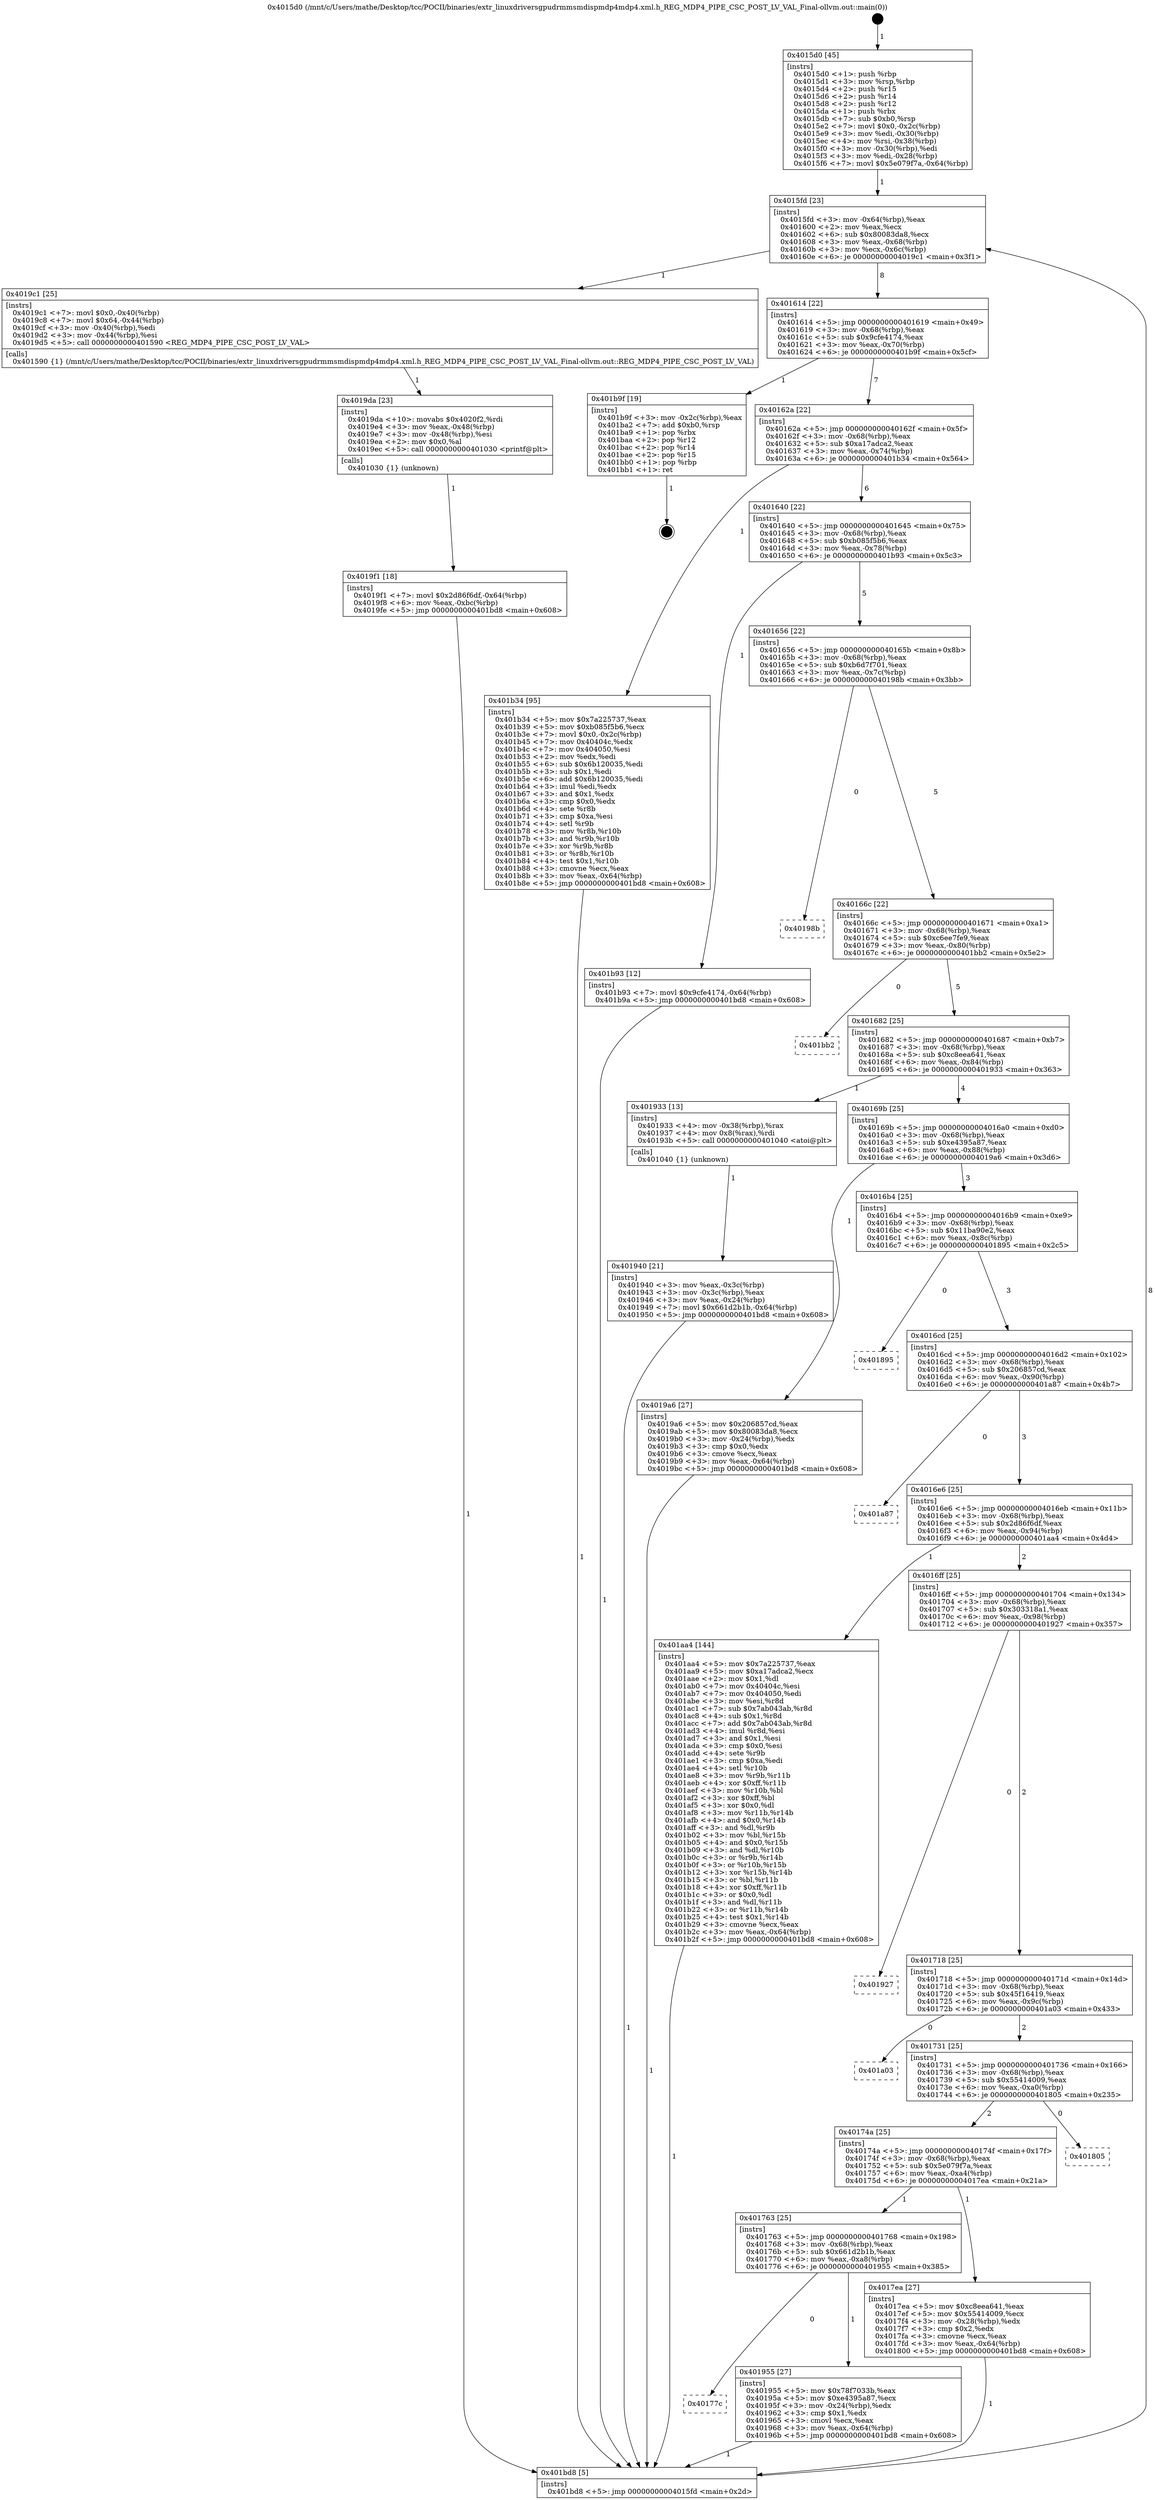 digraph "0x4015d0" {
  label = "0x4015d0 (/mnt/c/Users/mathe/Desktop/tcc/POCII/binaries/extr_linuxdriversgpudrmmsmdispmdp4mdp4.xml.h_REG_MDP4_PIPE_CSC_POST_LV_VAL_Final-ollvm.out::main(0))"
  labelloc = "t"
  node[shape=record]

  Entry [label="",width=0.3,height=0.3,shape=circle,fillcolor=black,style=filled]
  "0x4015fd" [label="{
     0x4015fd [23]\l
     | [instrs]\l
     &nbsp;&nbsp;0x4015fd \<+3\>: mov -0x64(%rbp),%eax\l
     &nbsp;&nbsp;0x401600 \<+2\>: mov %eax,%ecx\l
     &nbsp;&nbsp;0x401602 \<+6\>: sub $0x80083da8,%ecx\l
     &nbsp;&nbsp;0x401608 \<+3\>: mov %eax,-0x68(%rbp)\l
     &nbsp;&nbsp;0x40160b \<+3\>: mov %ecx,-0x6c(%rbp)\l
     &nbsp;&nbsp;0x40160e \<+6\>: je 00000000004019c1 \<main+0x3f1\>\l
  }"]
  "0x4019c1" [label="{
     0x4019c1 [25]\l
     | [instrs]\l
     &nbsp;&nbsp;0x4019c1 \<+7\>: movl $0x0,-0x40(%rbp)\l
     &nbsp;&nbsp;0x4019c8 \<+7\>: movl $0x64,-0x44(%rbp)\l
     &nbsp;&nbsp;0x4019cf \<+3\>: mov -0x40(%rbp),%edi\l
     &nbsp;&nbsp;0x4019d2 \<+3\>: mov -0x44(%rbp),%esi\l
     &nbsp;&nbsp;0x4019d5 \<+5\>: call 0000000000401590 \<REG_MDP4_PIPE_CSC_POST_LV_VAL\>\l
     | [calls]\l
     &nbsp;&nbsp;0x401590 \{1\} (/mnt/c/Users/mathe/Desktop/tcc/POCII/binaries/extr_linuxdriversgpudrmmsmdispmdp4mdp4.xml.h_REG_MDP4_PIPE_CSC_POST_LV_VAL_Final-ollvm.out::REG_MDP4_PIPE_CSC_POST_LV_VAL)\l
  }"]
  "0x401614" [label="{
     0x401614 [22]\l
     | [instrs]\l
     &nbsp;&nbsp;0x401614 \<+5\>: jmp 0000000000401619 \<main+0x49\>\l
     &nbsp;&nbsp;0x401619 \<+3\>: mov -0x68(%rbp),%eax\l
     &nbsp;&nbsp;0x40161c \<+5\>: sub $0x9cfe4174,%eax\l
     &nbsp;&nbsp;0x401621 \<+3\>: mov %eax,-0x70(%rbp)\l
     &nbsp;&nbsp;0x401624 \<+6\>: je 0000000000401b9f \<main+0x5cf\>\l
  }"]
  Exit [label="",width=0.3,height=0.3,shape=circle,fillcolor=black,style=filled,peripheries=2]
  "0x401b9f" [label="{
     0x401b9f [19]\l
     | [instrs]\l
     &nbsp;&nbsp;0x401b9f \<+3\>: mov -0x2c(%rbp),%eax\l
     &nbsp;&nbsp;0x401ba2 \<+7\>: add $0xb0,%rsp\l
     &nbsp;&nbsp;0x401ba9 \<+1\>: pop %rbx\l
     &nbsp;&nbsp;0x401baa \<+2\>: pop %r12\l
     &nbsp;&nbsp;0x401bac \<+2\>: pop %r14\l
     &nbsp;&nbsp;0x401bae \<+2\>: pop %r15\l
     &nbsp;&nbsp;0x401bb0 \<+1\>: pop %rbp\l
     &nbsp;&nbsp;0x401bb1 \<+1\>: ret\l
  }"]
  "0x40162a" [label="{
     0x40162a [22]\l
     | [instrs]\l
     &nbsp;&nbsp;0x40162a \<+5\>: jmp 000000000040162f \<main+0x5f\>\l
     &nbsp;&nbsp;0x40162f \<+3\>: mov -0x68(%rbp),%eax\l
     &nbsp;&nbsp;0x401632 \<+5\>: sub $0xa17adca2,%eax\l
     &nbsp;&nbsp;0x401637 \<+3\>: mov %eax,-0x74(%rbp)\l
     &nbsp;&nbsp;0x40163a \<+6\>: je 0000000000401b34 \<main+0x564\>\l
  }"]
  "0x4019f1" [label="{
     0x4019f1 [18]\l
     | [instrs]\l
     &nbsp;&nbsp;0x4019f1 \<+7\>: movl $0x2d86f6df,-0x64(%rbp)\l
     &nbsp;&nbsp;0x4019f8 \<+6\>: mov %eax,-0xbc(%rbp)\l
     &nbsp;&nbsp;0x4019fe \<+5\>: jmp 0000000000401bd8 \<main+0x608\>\l
  }"]
  "0x401b34" [label="{
     0x401b34 [95]\l
     | [instrs]\l
     &nbsp;&nbsp;0x401b34 \<+5\>: mov $0x7a225737,%eax\l
     &nbsp;&nbsp;0x401b39 \<+5\>: mov $0xb085f5b6,%ecx\l
     &nbsp;&nbsp;0x401b3e \<+7\>: movl $0x0,-0x2c(%rbp)\l
     &nbsp;&nbsp;0x401b45 \<+7\>: mov 0x40404c,%edx\l
     &nbsp;&nbsp;0x401b4c \<+7\>: mov 0x404050,%esi\l
     &nbsp;&nbsp;0x401b53 \<+2\>: mov %edx,%edi\l
     &nbsp;&nbsp;0x401b55 \<+6\>: sub $0x6b120035,%edi\l
     &nbsp;&nbsp;0x401b5b \<+3\>: sub $0x1,%edi\l
     &nbsp;&nbsp;0x401b5e \<+6\>: add $0x6b120035,%edi\l
     &nbsp;&nbsp;0x401b64 \<+3\>: imul %edi,%edx\l
     &nbsp;&nbsp;0x401b67 \<+3\>: and $0x1,%edx\l
     &nbsp;&nbsp;0x401b6a \<+3\>: cmp $0x0,%edx\l
     &nbsp;&nbsp;0x401b6d \<+4\>: sete %r8b\l
     &nbsp;&nbsp;0x401b71 \<+3\>: cmp $0xa,%esi\l
     &nbsp;&nbsp;0x401b74 \<+4\>: setl %r9b\l
     &nbsp;&nbsp;0x401b78 \<+3\>: mov %r8b,%r10b\l
     &nbsp;&nbsp;0x401b7b \<+3\>: and %r9b,%r10b\l
     &nbsp;&nbsp;0x401b7e \<+3\>: xor %r9b,%r8b\l
     &nbsp;&nbsp;0x401b81 \<+3\>: or %r8b,%r10b\l
     &nbsp;&nbsp;0x401b84 \<+4\>: test $0x1,%r10b\l
     &nbsp;&nbsp;0x401b88 \<+3\>: cmovne %ecx,%eax\l
     &nbsp;&nbsp;0x401b8b \<+3\>: mov %eax,-0x64(%rbp)\l
     &nbsp;&nbsp;0x401b8e \<+5\>: jmp 0000000000401bd8 \<main+0x608\>\l
  }"]
  "0x401640" [label="{
     0x401640 [22]\l
     | [instrs]\l
     &nbsp;&nbsp;0x401640 \<+5\>: jmp 0000000000401645 \<main+0x75\>\l
     &nbsp;&nbsp;0x401645 \<+3\>: mov -0x68(%rbp),%eax\l
     &nbsp;&nbsp;0x401648 \<+5\>: sub $0xb085f5b6,%eax\l
     &nbsp;&nbsp;0x40164d \<+3\>: mov %eax,-0x78(%rbp)\l
     &nbsp;&nbsp;0x401650 \<+6\>: je 0000000000401b93 \<main+0x5c3\>\l
  }"]
  "0x4019da" [label="{
     0x4019da [23]\l
     | [instrs]\l
     &nbsp;&nbsp;0x4019da \<+10\>: movabs $0x4020f2,%rdi\l
     &nbsp;&nbsp;0x4019e4 \<+3\>: mov %eax,-0x48(%rbp)\l
     &nbsp;&nbsp;0x4019e7 \<+3\>: mov -0x48(%rbp),%esi\l
     &nbsp;&nbsp;0x4019ea \<+2\>: mov $0x0,%al\l
     &nbsp;&nbsp;0x4019ec \<+5\>: call 0000000000401030 \<printf@plt\>\l
     | [calls]\l
     &nbsp;&nbsp;0x401030 \{1\} (unknown)\l
  }"]
  "0x401b93" [label="{
     0x401b93 [12]\l
     | [instrs]\l
     &nbsp;&nbsp;0x401b93 \<+7\>: movl $0x9cfe4174,-0x64(%rbp)\l
     &nbsp;&nbsp;0x401b9a \<+5\>: jmp 0000000000401bd8 \<main+0x608\>\l
  }"]
  "0x401656" [label="{
     0x401656 [22]\l
     | [instrs]\l
     &nbsp;&nbsp;0x401656 \<+5\>: jmp 000000000040165b \<main+0x8b\>\l
     &nbsp;&nbsp;0x40165b \<+3\>: mov -0x68(%rbp),%eax\l
     &nbsp;&nbsp;0x40165e \<+5\>: sub $0xb6d7f701,%eax\l
     &nbsp;&nbsp;0x401663 \<+3\>: mov %eax,-0x7c(%rbp)\l
     &nbsp;&nbsp;0x401666 \<+6\>: je 000000000040198b \<main+0x3bb\>\l
  }"]
  "0x40177c" [label="{
     0x40177c\l
  }", style=dashed]
  "0x40198b" [label="{
     0x40198b\l
  }", style=dashed]
  "0x40166c" [label="{
     0x40166c [22]\l
     | [instrs]\l
     &nbsp;&nbsp;0x40166c \<+5\>: jmp 0000000000401671 \<main+0xa1\>\l
     &nbsp;&nbsp;0x401671 \<+3\>: mov -0x68(%rbp),%eax\l
     &nbsp;&nbsp;0x401674 \<+5\>: sub $0xc6ee7fe9,%eax\l
     &nbsp;&nbsp;0x401679 \<+3\>: mov %eax,-0x80(%rbp)\l
     &nbsp;&nbsp;0x40167c \<+6\>: je 0000000000401bb2 \<main+0x5e2\>\l
  }"]
  "0x401955" [label="{
     0x401955 [27]\l
     | [instrs]\l
     &nbsp;&nbsp;0x401955 \<+5\>: mov $0x78f7033b,%eax\l
     &nbsp;&nbsp;0x40195a \<+5\>: mov $0xe4395a87,%ecx\l
     &nbsp;&nbsp;0x40195f \<+3\>: mov -0x24(%rbp),%edx\l
     &nbsp;&nbsp;0x401962 \<+3\>: cmp $0x1,%edx\l
     &nbsp;&nbsp;0x401965 \<+3\>: cmovl %ecx,%eax\l
     &nbsp;&nbsp;0x401968 \<+3\>: mov %eax,-0x64(%rbp)\l
     &nbsp;&nbsp;0x40196b \<+5\>: jmp 0000000000401bd8 \<main+0x608\>\l
  }"]
  "0x401bb2" [label="{
     0x401bb2\l
  }", style=dashed]
  "0x401682" [label="{
     0x401682 [25]\l
     | [instrs]\l
     &nbsp;&nbsp;0x401682 \<+5\>: jmp 0000000000401687 \<main+0xb7\>\l
     &nbsp;&nbsp;0x401687 \<+3\>: mov -0x68(%rbp),%eax\l
     &nbsp;&nbsp;0x40168a \<+5\>: sub $0xc8eea641,%eax\l
     &nbsp;&nbsp;0x40168f \<+6\>: mov %eax,-0x84(%rbp)\l
     &nbsp;&nbsp;0x401695 \<+6\>: je 0000000000401933 \<main+0x363\>\l
  }"]
  "0x401940" [label="{
     0x401940 [21]\l
     | [instrs]\l
     &nbsp;&nbsp;0x401940 \<+3\>: mov %eax,-0x3c(%rbp)\l
     &nbsp;&nbsp;0x401943 \<+3\>: mov -0x3c(%rbp),%eax\l
     &nbsp;&nbsp;0x401946 \<+3\>: mov %eax,-0x24(%rbp)\l
     &nbsp;&nbsp;0x401949 \<+7\>: movl $0x661d2b1b,-0x64(%rbp)\l
     &nbsp;&nbsp;0x401950 \<+5\>: jmp 0000000000401bd8 \<main+0x608\>\l
  }"]
  "0x401933" [label="{
     0x401933 [13]\l
     | [instrs]\l
     &nbsp;&nbsp;0x401933 \<+4\>: mov -0x38(%rbp),%rax\l
     &nbsp;&nbsp;0x401937 \<+4\>: mov 0x8(%rax),%rdi\l
     &nbsp;&nbsp;0x40193b \<+5\>: call 0000000000401040 \<atoi@plt\>\l
     | [calls]\l
     &nbsp;&nbsp;0x401040 \{1\} (unknown)\l
  }"]
  "0x40169b" [label="{
     0x40169b [25]\l
     | [instrs]\l
     &nbsp;&nbsp;0x40169b \<+5\>: jmp 00000000004016a0 \<main+0xd0\>\l
     &nbsp;&nbsp;0x4016a0 \<+3\>: mov -0x68(%rbp),%eax\l
     &nbsp;&nbsp;0x4016a3 \<+5\>: sub $0xe4395a87,%eax\l
     &nbsp;&nbsp;0x4016a8 \<+6\>: mov %eax,-0x88(%rbp)\l
     &nbsp;&nbsp;0x4016ae \<+6\>: je 00000000004019a6 \<main+0x3d6\>\l
  }"]
  "0x4015d0" [label="{
     0x4015d0 [45]\l
     | [instrs]\l
     &nbsp;&nbsp;0x4015d0 \<+1\>: push %rbp\l
     &nbsp;&nbsp;0x4015d1 \<+3\>: mov %rsp,%rbp\l
     &nbsp;&nbsp;0x4015d4 \<+2\>: push %r15\l
     &nbsp;&nbsp;0x4015d6 \<+2\>: push %r14\l
     &nbsp;&nbsp;0x4015d8 \<+2\>: push %r12\l
     &nbsp;&nbsp;0x4015da \<+1\>: push %rbx\l
     &nbsp;&nbsp;0x4015db \<+7\>: sub $0xb0,%rsp\l
     &nbsp;&nbsp;0x4015e2 \<+7\>: movl $0x0,-0x2c(%rbp)\l
     &nbsp;&nbsp;0x4015e9 \<+3\>: mov %edi,-0x30(%rbp)\l
     &nbsp;&nbsp;0x4015ec \<+4\>: mov %rsi,-0x38(%rbp)\l
     &nbsp;&nbsp;0x4015f0 \<+3\>: mov -0x30(%rbp),%edi\l
     &nbsp;&nbsp;0x4015f3 \<+3\>: mov %edi,-0x28(%rbp)\l
     &nbsp;&nbsp;0x4015f6 \<+7\>: movl $0x5e079f7a,-0x64(%rbp)\l
  }"]
  "0x4019a6" [label="{
     0x4019a6 [27]\l
     | [instrs]\l
     &nbsp;&nbsp;0x4019a6 \<+5\>: mov $0x206857cd,%eax\l
     &nbsp;&nbsp;0x4019ab \<+5\>: mov $0x80083da8,%ecx\l
     &nbsp;&nbsp;0x4019b0 \<+3\>: mov -0x24(%rbp),%edx\l
     &nbsp;&nbsp;0x4019b3 \<+3\>: cmp $0x0,%edx\l
     &nbsp;&nbsp;0x4019b6 \<+3\>: cmove %ecx,%eax\l
     &nbsp;&nbsp;0x4019b9 \<+3\>: mov %eax,-0x64(%rbp)\l
     &nbsp;&nbsp;0x4019bc \<+5\>: jmp 0000000000401bd8 \<main+0x608\>\l
  }"]
  "0x4016b4" [label="{
     0x4016b4 [25]\l
     | [instrs]\l
     &nbsp;&nbsp;0x4016b4 \<+5\>: jmp 00000000004016b9 \<main+0xe9\>\l
     &nbsp;&nbsp;0x4016b9 \<+3\>: mov -0x68(%rbp),%eax\l
     &nbsp;&nbsp;0x4016bc \<+5\>: sub $0x11ba90e2,%eax\l
     &nbsp;&nbsp;0x4016c1 \<+6\>: mov %eax,-0x8c(%rbp)\l
     &nbsp;&nbsp;0x4016c7 \<+6\>: je 0000000000401895 \<main+0x2c5\>\l
  }"]
  "0x401bd8" [label="{
     0x401bd8 [5]\l
     | [instrs]\l
     &nbsp;&nbsp;0x401bd8 \<+5\>: jmp 00000000004015fd \<main+0x2d\>\l
  }"]
  "0x401895" [label="{
     0x401895\l
  }", style=dashed]
  "0x4016cd" [label="{
     0x4016cd [25]\l
     | [instrs]\l
     &nbsp;&nbsp;0x4016cd \<+5\>: jmp 00000000004016d2 \<main+0x102\>\l
     &nbsp;&nbsp;0x4016d2 \<+3\>: mov -0x68(%rbp),%eax\l
     &nbsp;&nbsp;0x4016d5 \<+5\>: sub $0x206857cd,%eax\l
     &nbsp;&nbsp;0x4016da \<+6\>: mov %eax,-0x90(%rbp)\l
     &nbsp;&nbsp;0x4016e0 \<+6\>: je 0000000000401a87 \<main+0x4b7\>\l
  }"]
  "0x401763" [label="{
     0x401763 [25]\l
     | [instrs]\l
     &nbsp;&nbsp;0x401763 \<+5\>: jmp 0000000000401768 \<main+0x198\>\l
     &nbsp;&nbsp;0x401768 \<+3\>: mov -0x68(%rbp),%eax\l
     &nbsp;&nbsp;0x40176b \<+5\>: sub $0x661d2b1b,%eax\l
     &nbsp;&nbsp;0x401770 \<+6\>: mov %eax,-0xa8(%rbp)\l
     &nbsp;&nbsp;0x401776 \<+6\>: je 0000000000401955 \<main+0x385\>\l
  }"]
  "0x401a87" [label="{
     0x401a87\l
  }", style=dashed]
  "0x4016e6" [label="{
     0x4016e6 [25]\l
     | [instrs]\l
     &nbsp;&nbsp;0x4016e6 \<+5\>: jmp 00000000004016eb \<main+0x11b\>\l
     &nbsp;&nbsp;0x4016eb \<+3\>: mov -0x68(%rbp),%eax\l
     &nbsp;&nbsp;0x4016ee \<+5\>: sub $0x2d86f6df,%eax\l
     &nbsp;&nbsp;0x4016f3 \<+6\>: mov %eax,-0x94(%rbp)\l
     &nbsp;&nbsp;0x4016f9 \<+6\>: je 0000000000401aa4 \<main+0x4d4\>\l
  }"]
  "0x4017ea" [label="{
     0x4017ea [27]\l
     | [instrs]\l
     &nbsp;&nbsp;0x4017ea \<+5\>: mov $0xc8eea641,%eax\l
     &nbsp;&nbsp;0x4017ef \<+5\>: mov $0x55414009,%ecx\l
     &nbsp;&nbsp;0x4017f4 \<+3\>: mov -0x28(%rbp),%edx\l
     &nbsp;&nbsp;0x4017f7 \<+3\>: cmp $0x2,%edx\l
     &nbsp;&nbsp;0x4017fa \<+3\>: cmovne %ecx,%eax\l
     &nbsp;&nbsp;0x4017fd \<+3\>: mov %eax,-0x64(%rbp)\l
     &nbsp;&nbsp;0x401800 \<+5\>: jmp 0000000000401bd8 \<main+0x608\>\l
  }"]
  "0x401aa4" [label="{
     0x401aa4 [144]\l
     | [instrs]\l
     &nbsp;&nbsp;0x401aa4 \<+5\>: mov $0x7a225737,%eax\l
     &nbsp;&nbsp;0x401aa9 \<+5\>: mov $0xa17adca2,%ecx\l
     &nbsp;&nbsp;0x401aae \<+2\>: mov $0x1,%dl\l
     &nbsp;&nbsp;0x401ab0 \<+7\>: mov 0x40404c,%esi\l
     &nbsp;&nbsp;0x401ab7 \<+7\>: mov 0x404050,%edi\l
     &nbsp;&nbsp;0x401abe \<+3\>: mov %esi,%r8d\l
     &nbsp;&nbsp;0x401ac1 \<+7\>: sub $0x7ab043ab,%r8d\l
     &nbsp;&nbsp;0x401ac8 \<+4\>: sub $0x1,%r8d\l
     &nbsp;&nbsp;0x401acc \<+7\>: add $0x7ab043ab,%r8d\l
     &nbsp;&nbsp;0x401ad3 \<+4\>: imul %r8d,%esi\l
     &nbsp;&nbsp;0x401ad7 \<+3\>: and $0x1,%esi\l
     &nbsp;&nbsp;0x401ada \<+3\>: cmp $0x0,%esi\l
     &nbsp;&nbsp;0x401add \<+4\>: sete %r9b\l
     &nbsp;&nbsp;0x401ae1 \<+3\>: cmp $0xa,%edi\l
     &nbsp;&nbsp;0x401ae4 \<+4\>: setl %r10b\l
     &nbsp;&nbsp;0x401ae8 \<+3\>: mov %r9b,%r11b\l
     &nbsp;&nbsp;0x401aeb \<+4\>: xor $0xff,%r11b\l
     &nbsp;&nbsp;0x401aef \<+3\>: mov %r10b,%bl\l
     &nbsp;&nbsp;0x401af2 \<+3\>: xor $0xff,%bl\l
     &nbsp;&nbsp;0x401af5 \<+3\>: xor $0x0,%dl\l
     &nbsp;&nbsp;0x401af8 \<+3\>: mov %r11b,%r14b\l
     &nbsp;&nbsp;0x401afb \<+4\>: and $0x0,%r14b\l
     &nbsp;&nbsp;0x401aff \<+3\>: and %dl,%r9b\l
     &nbsp;&nbsp;0x401b02 \<+3\>: mov %bl,%r15b\l
     &nbsp;&nbsp;0x401b05 \<+4\>: and $0x0,%r15b\l
     &nbsp;&nbsp;0x401b09 \<+3\>: and %dl,%r10b\l
     &nbsp;&nbsp;0x401b0c \<+3\>: or %r9b,%r14b\l
     &nbsp;&nbsp;0x401b0f \<+3\>: or %r10b,%r15b\l
     &nbsp;&nbsp;0x401b12 \<+3\>: xor %r15b,%r14b\l
     &nbsp;&nbsp;0x401b15 \<+3\>: or %bl,%r11b\l
     &nbsp;&nbsp;0x401b18 \<+4\>: xor $0xff,%r11b\l
     &nbsp;&nbsp;0x401b1c \<+3\>: or $0x0,%dl\l
     &nbsp;&nbsp;0x401b1f \<+3\>: and %dl,%r11b\l
     &nbsp;&nbsp;0x401b22 \<+3\>: or %r11b,%r14b\l
     &nbsp;&nbsp;0x401b25 \<+4\>: test $0x1,%r14b\l
     &nbsp;&nbsp;0x401b29 \<+3\>: cmovne %ecx,%eax\l
     &nbsp;&nbsp;0x401b2c \<+3\>: mov %eax,-0x64(%rbp)\l
     &nbsp;&nbsp;0x401b2f \<+5\>: jmp 0000000000401bd8 \<main+0x608\>\l
  }"]
  "0x4016ff" [label="{
     0x4016ff [25]\l
     | [instrs]\l
     &nbsp;&nbsp;0x4016ff \<+5\>: jmp 0000000000401704 \<main+0x134\>\l
     &nbsp;&nbsp;0x401704 \<+3\>: mov -0x68(%rbp),%eax\l
     &nbsp;&nbsp;0x401707 \<+5\>: sub $0x303318a1,%eax\l
     &nbsp;&nbsp;0x40170c \<+6\>: mov %eax,-0x98(%rbp)\l
     &nbsp;&nbsp;0x401712 \<+6\>: je 0000000000401927 \<main+0x357\>\l
  }"]
  "0x40174a" [label="{
     0x40174a [25]\l
     | [instrs]\l
     &nbsp;&nbsp;0x40174a \<+5\>: jmp 000000000040174f \<main+0x17f\>\l
     &nbsp;&nbsp;0x40174f \<+3\>: mov -0x68(%rbp),%eax\l
     &nbsp;&nbsp;0x401752 \<+5\>: sub $0x5e079f7a,%eax\l
     &nbsp;&nbsp;0x401757 \<+6\>: mov %eax,-0xa4(%rbp)\l
     &nbsp;&nbsp;0x40175d \<+6\>: je 00000000004017ea \<main+0x21a\>\l
  }"]
  "0x401927" [label="{
     0x401927\l
  }", style=dashed]
  "0x401718" [label="{
     0x401718 [25]\l
     | [instrs]\l
     &nbsp;&nbsp;0x401718 \<+5\>: jmp 000000000040171d \<main+0x14d\>\l
     &nbsp;&nbsp;0x40171d \<+3\>: mov -0x68(%rbp),%eax\l
     &nbsp;&nbsp;0x401720 \<+5\>: sub $0x45f16419,%eax\l
     &nbsp;&nbsp;0x401725 \<+6\>: mov %eax,-0x9c(%rbp)\l
     &nbsp;&nbsp;0x40172b \<+6\>: je 0000000000401a03 \<main+0x433\>\l
  }"]
  "0x401805" [label="{
     0x401805\l
  }", style=dashed]
  "0x401a03" [label="{
     0x401a03\l
  }", style=dashed]
  "0x401731" [label="{
     0x401731 [25]\l
     | [instrs]\l
     &nbsp;&nbsp;0x401731 \<+5\>: jmp 0000000000401736 \<main+0x166\>\l
     &nbsp;&nbsp;0x401736 \<+3\>: mov -0x68(%rbp),%eax\l
     &nbsp;&nbsp;0x401739 \<+5\>: sub $0x55414009,%eax\l
     &nbsp;&nbsp;0x40173e \<+6\>: mov %eax,-0xa0(%rbp)\l
     &nbsp;&nbsp;0x401744 \<+6\>: je 0000000000401805 \<main+0x235\>\l
  }"]
  Entry -> "0x4015d0" [label=" 1"]
  "0x4015fd" -> "0x4019c1" [label=" 1"]
  "0x4015fd" -> "0x401614" [label=" 8"]
  "0x401b9f" -> Exit [label=" 1"]
  "0x401614" -> "0x401b9f" [label=" 1"]
  "0x401614" -> "0x40162a" [label=" 7"]
  "0x401b93" -> "0x401bd8" [label=" 1"]
  "0x40162a" -> "0x401b34" [label=" 1"]
  "0x40162a" -> "0x401640" [label=" 6"]
  "0x401b34" -> "0x401bd8" [label=" 1"]
  "0x401640" -> "0x401b93" [label=" 1"]
  "0x401640" -> "0x401656" [label=" 5"]
  "0x401aa4" -> "0x401bd8" [label=" 1"]
  "0x401656" -> "0x40198b" [label=" 0"]
  "0x401656" -> "0x40166c" [label=" 5"]
  "0x4019f1" -> "0x401bd8" [label=" 1"]
  "0x40166c" -> "0x401bb2" [label=" 0"]
  "0x40166c" -> "0x401682" [label=" 5"]
  "0x4019da" -> "0x4019f1" [label=" 1"]
  "0x401682" -> "0x401933" [label=" 1"]
  "0x401682" -> "0x40169b" [label=" 4"]
  "0x4019a6" -> "0x401bd8" [label=" 1"]
  "0x40169b" -> "0x4019a6" [label=" 1"]
  "0x40169b" -> "0x4016b4" [label=" 3"]
  "0x401955" -> "0x401bd8" [label=" 1"]
  "0x4016b4" -> "0x401895" [label=" 0"]
  "0x4016b4" -> "0x4016cd" [label=" 3"]
  "0x401763" -> "0x40177c" [label=" 0"]
  "0x4016cd" -> "0x401a87" [label=" 0"]
  "0x4016cd" -> "0x4016e6" [label=" 3"]
  "0x401763" -> "0x401955" [label=" 1"]
  "0x4016e6" -> "0x401aa4" [label=" 1"]
  "0x4016e6" -> "0x4016ff" [label=" 2"]
  "0x4019c1" -> "0x4019da" [label=" 1"]
  "0x4016ff" -> "0x401927" [label=" 0"]
  "0x4016ff" -> "0x401718" [label=" 2"]
  "0x401933" -> "0x401940" [label=" 1"]
  "0x401718" -> "0x401a03" [label=" 0"]
  "0x401718" -> "0x401731" [label=" 2"]
  "0x401bd8" -> "0x4015fd" [label=" 8"]
  "0x401731" -> "0x401805" [label=" 0"]
  "0x401731" -> "0x40174a" [label=" 2"]
  "0x401940" -> "0x401bd8" [label=" 1"]
  "0x40174a" -> "0x4017ea" [label=" 1"]
  "0x40174a" -> "0x401763" [label=" 1"]
  "0x4017ea" -> "0x401bd8" [label=" 1"]
  "0x4015d0" -> "0x4015fd" [label=" 1"]
}
